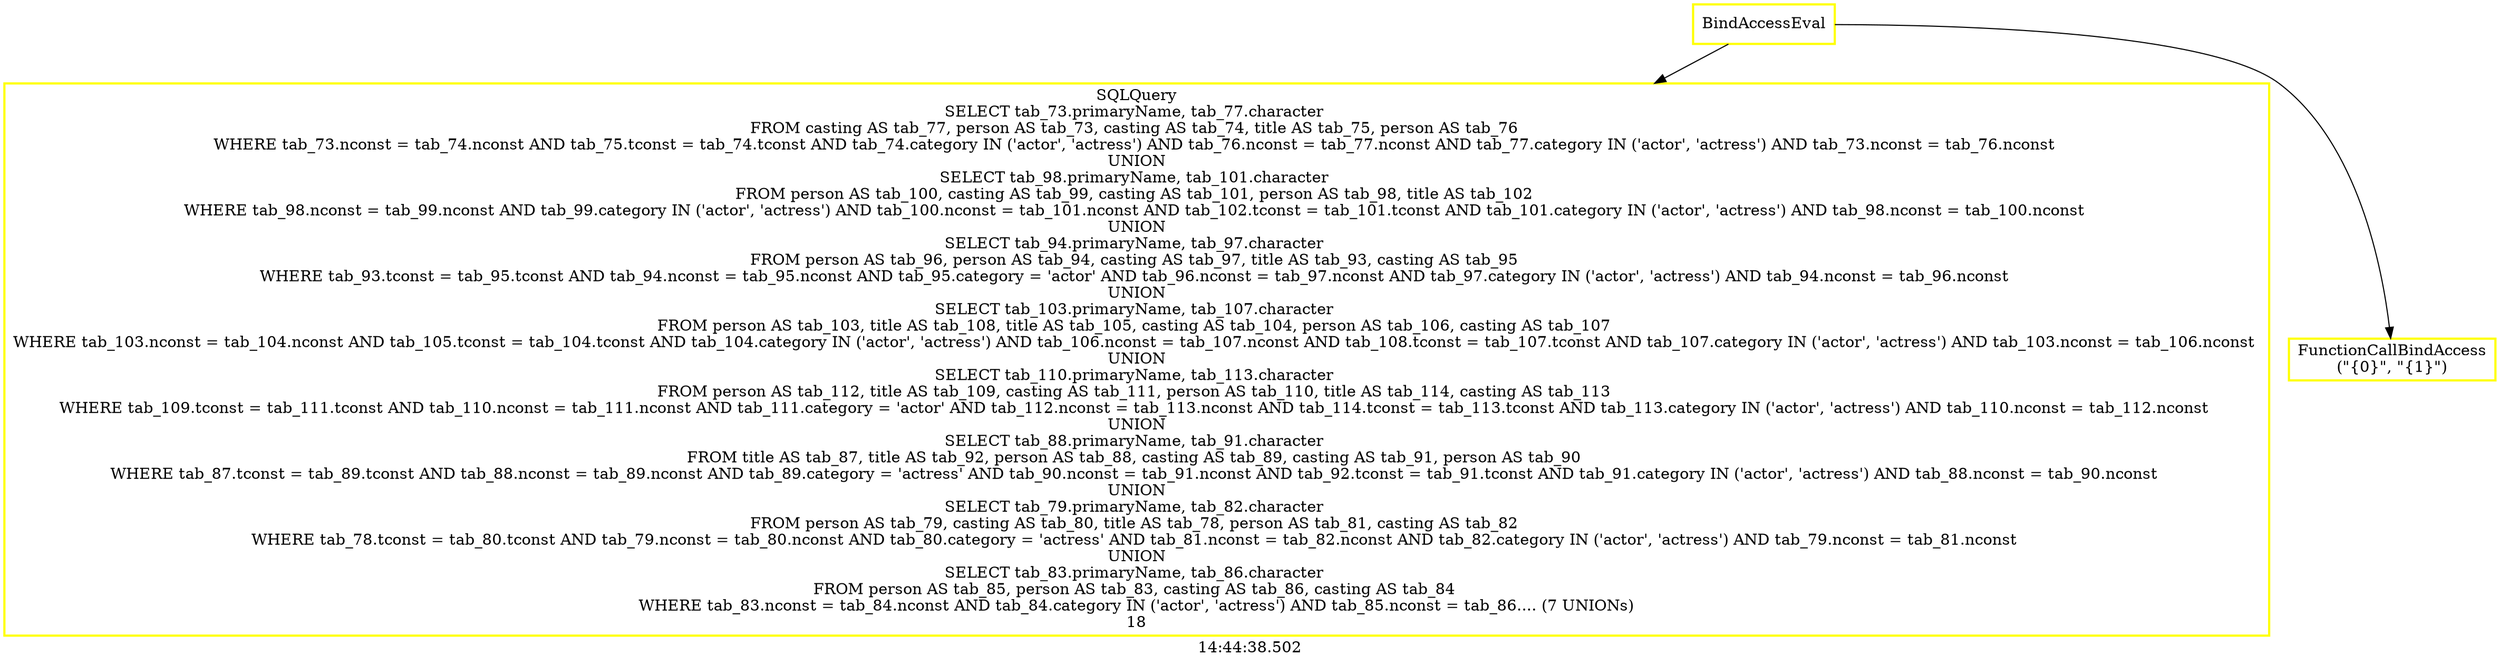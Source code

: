 digraph  g{ graph[label = "14:44:38.502"]
node [shape=rectangle, color=black, fontcolor=black, style=bold] edge [color=black] 0 [label="BindAccessEval", color = yellow] ; 
1 [label="SQLQuery
SELECT tab_73.primaryName, tab_77.character 
FROM casting AS tab_77, person AS tab_73, casting AS tab_74, title AS tab_75, person AS tab_76 
WHERE tab_73.nconst = tab_74.nconst AND tab_75.tconst = tab_74.tconst AND tab_74.category IN ('actor', 'actress') AND tab_76.nconst = tab_77.nconst AND tab_77.category IN ('actor', 'actress') AND tab_73.nconst = tab_76.nconst 
UNION
SELECT tab_98.primaryName, tab_101.character 
FROM person AS tab_100, casting AS tab_99, casting AS tab_101, person AS tab_98, title AS tab_102 
WHERE tab_98.nconst = tab_99.nconst AND tab_99.category IN ('actor', 'actress') AND tab_100.nconst = tab_101.nconst AND tab_102.tconst = tab_101.tconst AND tab_101.category IN ('actor', 'actress') AND tab_98.nconst = tab_100.nconst 
UNION
SELECT tab_94.primaryName, tab_97.character 
FROM person AS tab_96, person AS tab_94, casting AS tab_97, title AS tab_93, casting AS tab_95 
WHERE tab_93.tconst = tab_95.tconst AND tab_94.nconst = tab_95.nconst AND tab_95.category = 'actor' AND tab_96.nconst = tab_97.nconst AND tab_97.category IN ('actor', 'actress') AND tab_94.nconst = tab_96.nconst 
UNION
SELECT tab_103.primaryName, tab_107.character 
FROM person AS tab_103, title AS tab_108, title AS tab_105, casting AS tab_104, person AS tab_106, casting AS tab_107 
WHERE tab_103.nconst = tab_104.nconst AND tab_105.tconst = tab_104.tconst AND tab_104.category IN ('actor', 'actress') AND tab_106.nconst = tab_107.nconst AND tab_108.tconst = tab_107.tconst AND tab_107.category IN ('actor', 'actress') AND tab_103.nconst = tab_106.nconst 
UNION
SELECT tab_110.primaryName, tab_113.character 
FROM person AS tab_112, title AS tab_109, casting AS tab_111, person AS tab_110, title AS tab_114, casting AS tab_113 
WHERE tab_109.tconst = tab_111.tconst AND tab_110.nconst = tab_111.nconst AND tab_111.category = 'actor' AND tab_112.nconst = tab_113.nconst AND tab_114.tconst = tab_113.tconst AND tab_113.category IN ('actor', 'actress') AND tab_110.nconst = tab_112.nconst 
UNION
SELECT tab_88.primaryName, tab_91.character 
FROM title AS tab_87, title AS tab_92, person AS tab_88, casting AS tab_89, casting AS tab_91, person AS tab_90 
WHERE tab_87.tconst = tab_89.tconst AND tab_88.nconst = tab_89.nconst AND tab_89.category = 'actress' AND tab_90.nconst = tab_91.nconst AND tab_92.tconst = tab_91.tconst AND tab_91.category IN ('actor', 'actress') AND tab_88.nconst = tab_90.nconst 
UNION
SELECT tab_79.primaryName, tab_82.character 
FROM person AS tab_79, casting AS tab_80, title AS tab_78, person AS tab_81, casting AS tab_82 
WHERE tab_78.tconst = tab_80.tconst AND tab_79.nconst = tab_80.nconst AND tab_80.category = 'actress' AND tab_81.nconst = tab_82.nconst AND tab_82.category IN ('actor', 'actress') AND tab_79.nconst = tab_81.nconst 
UNION
SELECT tab_83.primaryName, tab_86.character 
FROM person AS tab_85, person AS tab_83, casting AS tab_86, casting AS tab_84 
WHERE tab_83.nconst = tab_84.nconst AND tab_84.category IN ('actor', 'actress') AND tab_85.nconst = tab_86.... (7 UNIONs)
18", color = yellow] ; 
0 -> 1 ; 
2 [label="FunctionCallBindAccess
(\"{0}\", \"{1}\")", color = yellow] ; 
0 -> 2 ; 
}

